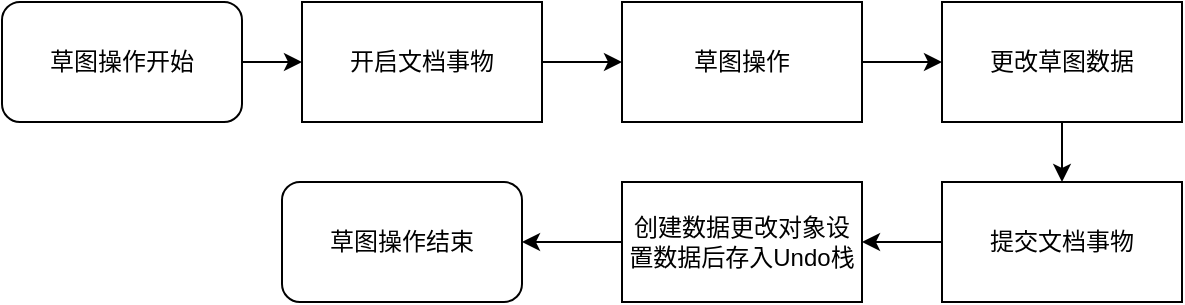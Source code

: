 <mxfile version="22.0.8" type="github">
  <diagram name="第 1 页" id="6L4uH9A4gC2HEkJVqErH">
    <mxGraphModel dx="1290" dy="580" grid="1" gridSize="10" guides="1" tooltips="1" connect="1" arrows="1" fold="1" page="1" pageScale="1" pageWidth="827" pageHeight="1169" math="0" shadow="0">
      <root>
        <mxCell id="0" />
        <mxCell id="1" parent="0" />
        <mxCell id="8ZahUo-zOntCX7Fe7yov-8" style="edgeStyle=orthogonalEdgeStyle;rounded=0;orthogonalLoop=1;jettySize=auto;html=1;entryX=0;entryY=0.5;entryDx=0;entryDy=0;" edge="1" parent="1" source="8ZahUo-zOntCX7Fe7yov-1" target="8ZahUo-zOntCX7Fe7yov-2">
          <mxGeometry relative="1" as="geometry" />
        </mxCell>
        <mxCell id="8ZahUo-zOntCX7Fe7yov-1" value="草图操作开始" style="rounded=1;whiteSpace=wrap;html=1;" vertex="1" parent="1">
          <mxGeometry x="10" y="140" width="120" height="60" as="geometry" />
        </mxCell>
        <mxCell id="8ZahUo-zOntCX7Fe7yov-9" style="edgeStyle=orthogonalEdgeStyle;rounded=0;orthogonalLoop=1;jettySize=auto;html=1;entryX=0;entryY=0.5;entryDx=0;entryDy=0;" edge="1" parent="1" source="8ZahUo-zOntCX7Fe7yov-2" target="8ZahUo-zOntCX7Fe7yov-3">
          <mxGeometry relative="1" as="geometry" />
        </mxCell>
        <mxCell id="8ZahUo-zOntCX7Fe7yov-2" value="开启文档事物" style="rounded=0;whiteSpace=wrap;html=1;" vertex="1" parent="1">
          <mxGeometry x="160" y="140" width="120" height="60" as="geometry" />
        </mxCell>
        <mxCell id="8ZahUo-zOntCX7Fe7yov-10" style="edgeStyle=orthogonalEdgeStyle;rounded=0;orthogonalLoop=1;jettySize=auto;html=1;entryX=0;entryY=0.5;entryDx=0;entryDy=0;" edge="1" parent="1" source="8ZahUo-zOntCX7Fe7yov-3" target="8ZahUo-zOntCX7Fe7yov-4">
          <mxGeometry relative="1" as="geometry" />
        </mxCell>
        <mxCell id="8ZahUo-zOntCX7Fe7yov-3" value="草图操作" style="rounded=0;whiteSpace=wrap;html=1;" vertex="1" parent="1">
          <mxGeometry x="320" y="140" width="120" height="60" as="geometry" />
        </mxCell>
        <mxCell id="8ZahUo-zOntCX7Fe7yov-11" style="edgeStyle=orthogonalEdgeStyle;rounded=0;orthogonalLoop=1;jettySize=auto;html=1;entryX=0.5;entryY=0;entryDx=0;entryDy=0;" edge="1" parent="1" source="8ZahUo-zOntCX7Fe7yov-4" target="8ZahUo-zOntCX7Fe7yov-5">
          <mxGeometry relative="1" as="geometry" />
        </mxCell>
        <mxCell id="8ZahUo-zOntCX7Fe7yov-4" value="更改草图数据" style="rounded=0;whiteSpace=wrap;html=1;" vertex="1" parent="1">
          <mxGeometry x="480" y="140" width="120" height="60" as="geometry" />
        </mxCell>
        <mxCell id="8ZahUo-zOntCX7Fe7yov-12" style="edgeStyle=orthogonalEdgeStyle;rounded=0;orthogonalLoop=1;jettySize=auto;html=1;entryX=1;entryY=0.5;entryDx=0;entryDy=0;" edge="1" parent="1" source="8ZahUo-zOntCX7Fe7yov-5" target="8ZahUo-zOntCX7Fe7yov-6">
          <mxGeometry relative="1" as="geometry" />
        </mxCell>
        <mxCell id="8ZahUo-zOntCX7Fe7yov-5" value="提交文档事物" style="rounded=0;whiteSpace=wrap;html=1;" vertex="1" parent="1">
          <mxGeometry x="480" y="230" width="120" height="60" as="geometry" />
        </mxCell>
        <mxCell id="8ZahUo-zOntCX7Fe7yov-13" style="edgeStyle=orthogonalEdgeStyle;rounded=0;orthogonalLoop=1;jettySize=auto;html=1;" edge="1" parent="1" source="8ZahUo-zOntCX7Fe7yov-6" target="8ZahUo-zOntCX7Fe7yov-7">
          <mxGeometry relative="1" as="geometry" />
        </mxCell>
        <mxCell id="8ZahUo-zOntCX7Fe7yov-6" value="创建数据更改对象设置数据后存入Undo栈" style="rounded=0;whiteSpace=wrap;html=1;" vertex="1" parent="1">
          <mxGeometry x="320" y="230" width="120" height="60" as="geometry" />
        </mxCell>
        <mxCell id="8ZahUo-zOntCX7Fe7yov-7" value="草图操作结束" style="rounded=1;whiteSpace=wrap;html=1;" vertex="1" parent="1">
          <mxGeometry x="150" y="230" width="120" height="60" as="geometry" />
        </mxCell>
      </root>
    </mxGraphModel>
  </diagram>
</mxfile>
